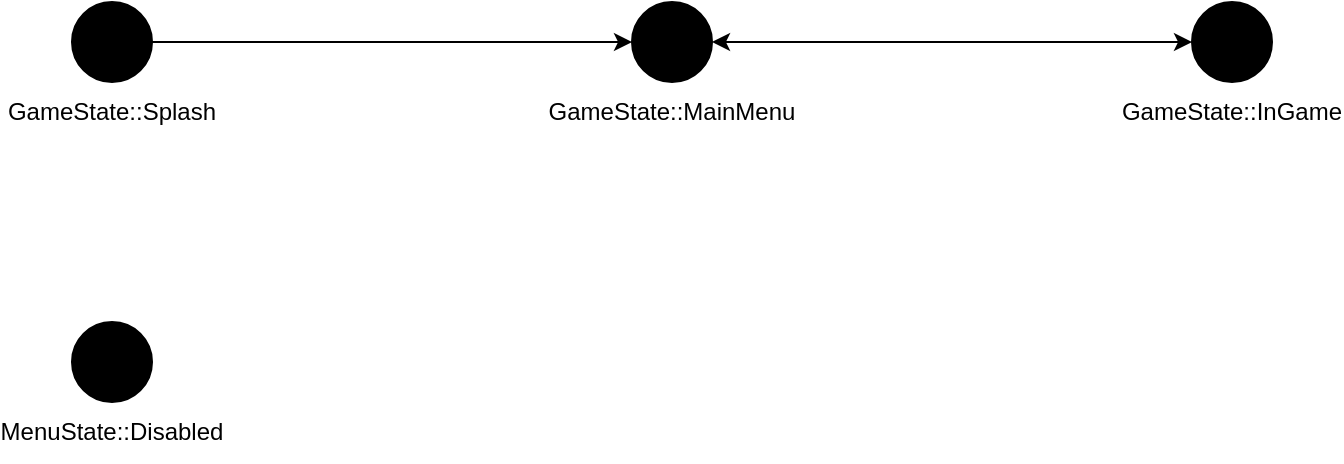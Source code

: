 <mxfile>
    <diagram id="4e-ixdnpUFKEX0q-kq7q" name="Page-1">
        <mxGraphModel dx="742" dy="659" grid="1" gridSize="10" guides="1" tooltips="1" connect="1" arrows="1" fold="1" page="1" pageScale="1" pageWidth="850" pageHeight="1100" math="0" shadow="0">
            <root>
                <mxCell id="0"/>
                <mxCell id="1" parent="0"/>
                <mxCell id="4" value="" style="group" vertex="1" connectable="0" parent="1">
                    <mxGeometry x="80" y="80" width="60" height="70" as="geometry"/>
                </mxCell>
                <mxCell id="2" value="" style="ellipse;whiteSpace=wrap;html=1;aspect=fixed;fillColor=#000000;" vertex="1" parent="4">
                    <mxGeometry x="10" width="40" height="40" as="geometry"/>
                </mxCell>
                <mxCell id="3" value="GameState::Splash" style="text;html=1;align=center;verticalAlign=middle;whiteSpace=wrap;rounded=0;" vertex="1" parent="4">
                    <mxGeometry y="40" width="60" height="30" as="geometry"/>
                </mxCell>
                <mxCell id="5" value="" style="group" vertex="1" connectable="0" parent="1">
                    <mxGeometry x="360" y="80" width="60" height="70" as="geometry"/>
                </mxCell>
                <mxCell id="6" value="" style="ellipse;whiteSpace=wrap;html=1;aspect=fixed;fillColor=#000000;" vertex="1" parent="5">
                    <mxGeometry x="10" width="40" height="40" as="geometry"/>
                </mxCell>
                <mxCell id="7" value="GameState::MainMenu" style="text;html=1;align=center;verticalAlign=middle;whiteSpace=wrap;rounded=0;" vertex="1" parent="5">
                    <mxGeometry y="40" width="60" height="30" as="geometry"/>
                </mxCell>
                <mxCell id="8" value="" style="group" vertex="1" connectable="0" parent="1">
                    <mxGeometry x="640" y="80" width="60" height="70" as="geometry"/>
                </mxCell>
                <mxCell id="9" value="" style="ellipse;whiteSpace=wrap;html=1;aspect=fixed;fillColor=#000000;" vertex="1" parent="8">
                    <mxGeometry x="10" width="40" height="40" as="geometry"/>
                </mxCell>
                <mxCell id="10" value="GameState::InGame" style="text;html=1;align=center;verticalAlign=middle;whiteSpace=wrap;rounded=0;" vertex="1" parent="8">
                    <mxGeometry y="40" width="60" height="30" as="geometry"/>
                </mxCell>
                <mxCell id="13" value="" style="endArrow=classic;html=1;entryX=0;entryY=0.5;entryDx=0;entryDy=0;exitX=1;exitY=0.5;exitDx=0;exitDy=0;" edge="1" parent="1" source="2" target="6">
                    <mxGeometry width="50" height="50" relative="1" as="geometry">
                        <mxPoint x="130" y="79" as="sourcePoint"/>
                        <mxPoint x="370" y="79" as="targetPoint"/>
                    </mxGeometry>
                </mxCell>
                <mxCell id="14" value="" style="endArrow=classic;startArrow=classic;html=1;exitX=0;exitY=0.5;exitDx=0;exitDy=0;entryX=1;entryY=0.5;entryDx=0;entryDy=0;" edge="1" parent="1" source="9" target="6">
                    <mxGeometry width="50" height="50" relative="1" as="geometry">
                        <mxPoint x="310" y="360" as="sourcePoint"/>
                        <mxPoint x="410" y="100" as="targetPoint"/>
                    </mxGeometry>
                </mxCell>
                <mxCell id="15" value="" style="group" vertex="1" connectable="0" parent="1">
                    <mxGeometry x="80" y="240" width="60" height="70" as="geometry"/>
                </mxCell>
                <mxCell id="16" value="" style="ellipse;whiteSpace=wrap;html=1;aspect=fixed;fillColor=#000000;" vertex="1" parent="15">
                    <mxGeometry x="10" width="40" height="40" as="geometry"/>
                </mxCell>
                <mxCell id="17" value="MenuState::Disabled" style="text;html=1;align=center;verticalAlign=middle;whiteSpace=wrap;rounded=0;" vertex="1" parent="15">
                    <mxGeometry y="40" width="60" height="30" as="geometry"/>
                </mxCell>
            </root>
        </mxGraphModel>
    </diagram>
</mxfile>